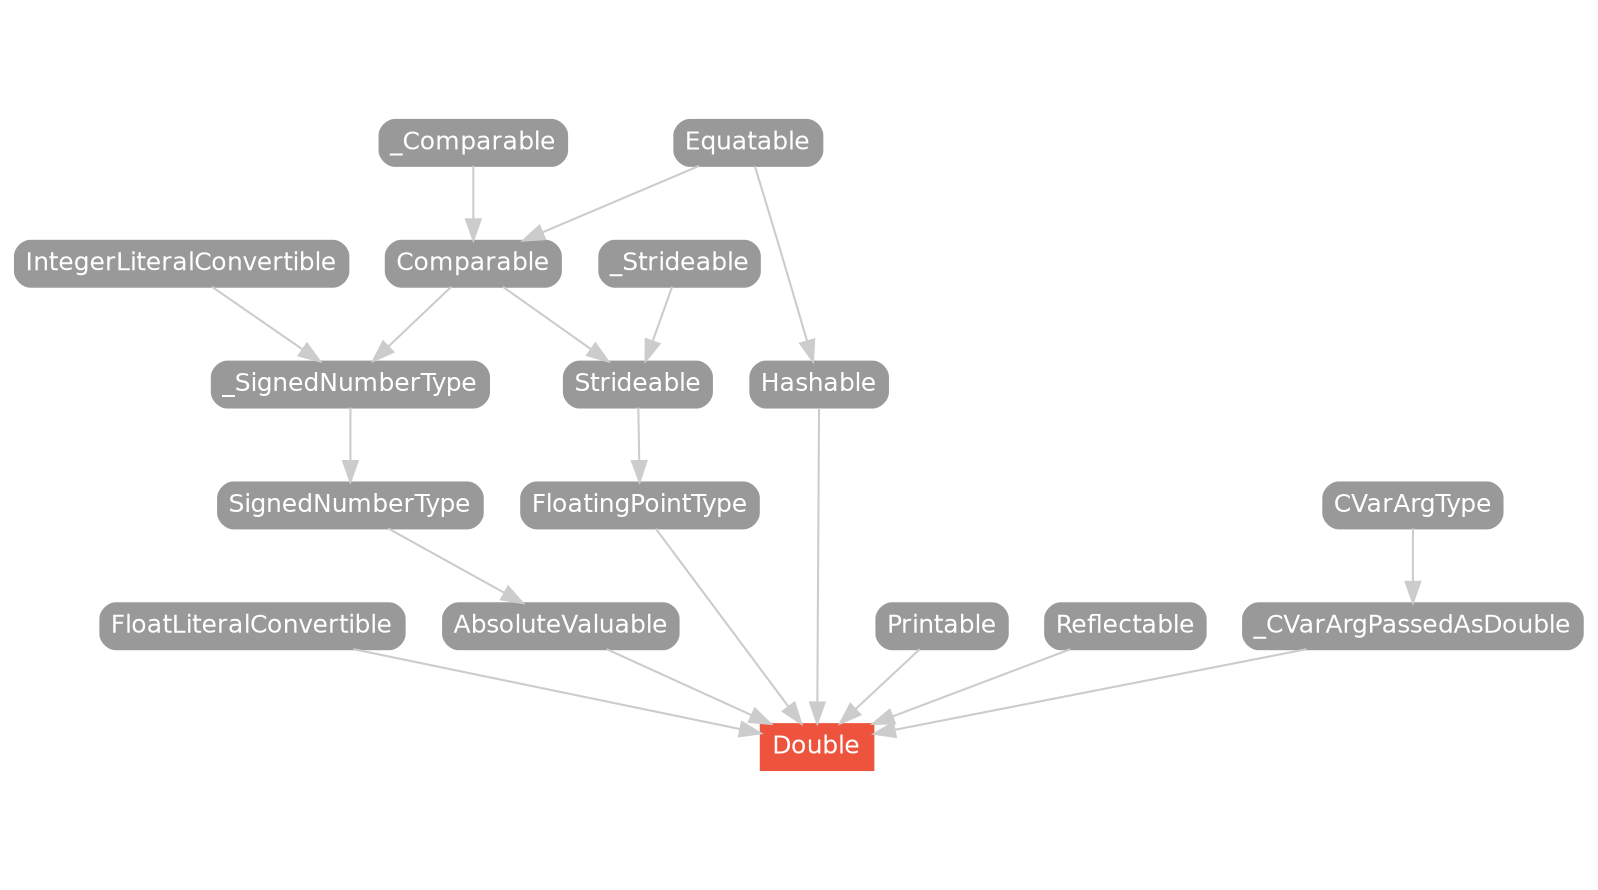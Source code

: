 strict digraph "Double - Type Hierarchy - SwiftDoc.org" {
    pad="0.1,0.8"
    node [shape=box, style="filled,rounded", color="#999999", fillcolor="#999999", fontcolor=white, fontname=Helvetica, fontnames="Helvetica,sansserif", fontsize=12, margin="0.07,0.05", height="0.3"]
    edge [color="#cccccc"]
    "AbsoluteValuable" [URL="/protocol/AbsoluteValuable/hierarchy/"]
    "CVarArgType" [URL="/protocol/CVarArgType/hierarchy/"]
    "Comparable" [URL="/protocol/Comparable/hierarchy/"]
    "Double" [URL="/type/Double/", style="filled", fillcolor="#ee543d", color="#ee543d"]
    "Equatable" [URL="/protocol/Equatable/hierarchy/"]
    "FloatLiteralConvertible" [URL="/protocol/FloatLiteralConvertible/hierarchy/"]
    "FloatingPointType" [URL="/protocol/FloatingPointType/hierarchy/"]
    "Hashable" [URL="/protocol/Hashable/hierarchy/"]
    "IntegerLiteralConvertible" [URL="/protocol/IntegerLiteralConvertible/hierarchy/"]
    "Printable" [URL="/protocol/Printable/hierarchy/"]
    "Reflectable" [URL="/protocol/Reflectable/hierarchy/"]
    "SignedNumberType" [URL="/protocol/SignedNumberType/hierarchy/"]
    "Strideable" [URL="/protocol/Strideable/hierarchy/"]
    "_CVarArgPassedAsDouble" [URL="/protocol/_CVarArgPassedAsDouble/hierarchy/"]
    "_Comparable" [URL="/protocol/_Comparable/hierarchy/"]
    "_SignedNumberType" [URL="/protocol/_SignedNumberType/hierarchy/"]
    "_Strideable" [URL="/protocol/_Strideable/hierarchy/"]    "Printable" -> "Double"
    "FloatingPointType" -> "Double"
    "FloatLiteralConvertible" -> "Double"
    "Hashable" -> "Double"
    "AbsoluteValuable" -> "Double"
    "Reflectable" -> "Double"
    "_CVarArgPassedAsDouble" -> "Double"
    "Strideable" -> "FloatingPointType"
    "Comparable" -> "Strideable"
    "_Strideable" -> "Strideable"
    "_Comparable" -> "Comparable"
    "Equatable" -> "Comparable"
    "Equatable" -> "Hashable"
    "SignedNumberType" -> "AbsoluteValuable"
    "_SignedNumberType" -> "SignedNumberType"
    "Comparable" -> "_SignedNumberType"
    "IntegerLiteralConvertible" -> "_SignedNumberType"
    "_Comparable" -> "Comparable"
    "Equatable" -> "Comparable"
    "CVarArgType" -> "_CVarArgPassedAsDouble"
    subgraph Types {
        rank = max; "Double";
    }
}